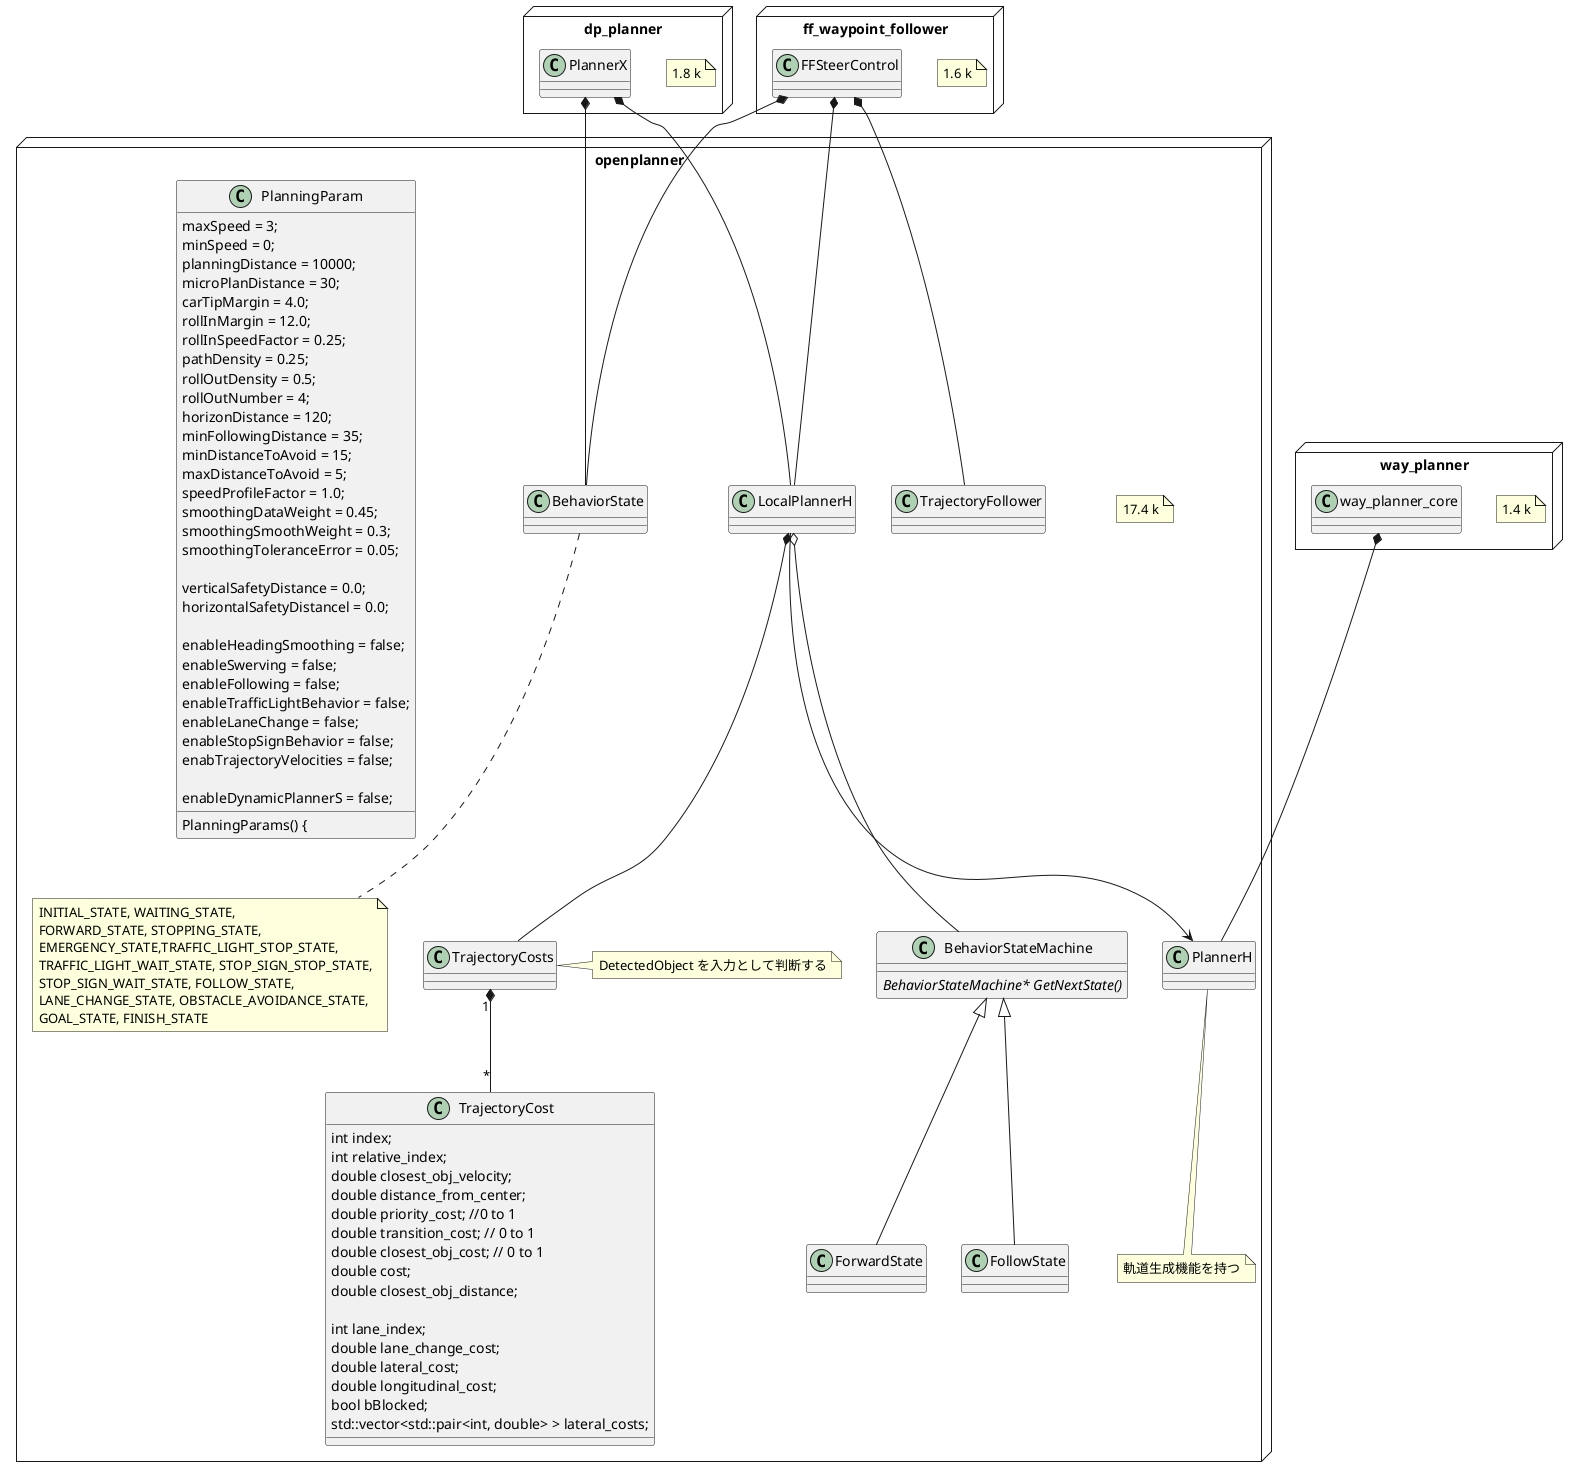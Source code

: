 @startuml

' openplanner
package openplanner <<Node>> {
  note "17.4 k" as openplanner

  class PlannerH
  note bottom : 軌道生成機能を持つ
  class LocalPlannerH
  class BehaviorStateMachine {
    {abstract} BehaviorStateMachine* GetNextState()
  }
  class ForwardState
  class FollowState
  class BehaviorState
  note bottom: INITIAL_STATE, WAITING_STATE,\nFORWARD_STATE, STOPPING_STATE,\nEMERGENCY_STATE,TRAFFIC_LIGHT_STOP_STATE,\nTRAFFIC_LIGHT_WAIT_STATE, STOP_SIGN_STOP_STATE,\nSTOP_SIGN_WAIT_STATE, FOLLOW_STATE,\nLANE_CHANGE_STATE, OBSTACLE_AVOIDANCE_STATE,\nGOAL_STATE, FINISH_STATE
  class TrajectoryCosts
  note right : DetectedObject を入力として判断する
  class TrajectoryCost {
    int index;
    int relative_index;
    double closest_obj_velocity;
    double distance_from_center;
    double priority_cost; //0 to 1
    double transition_cost; // 0 to 1
    double closest_obj_cost; // 0 to 1
    double cost;
    double closest_obj_distance;

    int lane_index;
    double lane_change_cost;
    double lateral_cost;
    double longitudinal_cost;
    bool bBlocked;
    std::vector<std::pair<int, double> > lateral_costs;
  }
  class TrajectoryFollower
  class PlanningParam {
  PlanningParams() {
		maxSpeed = 3;
		minSpeed = 0;
		planningDistance = 10000;
		microPlanDistance = 30;
		carTipMargin = 4.0;
		rollInMargin = 12.0;
		rollInSpeedFactor = 0.25;
		pathDensity = 0.25;
		rollOutDensity = 0.5;
		rollOutNumber = 4;
		horizonDistance = 120;
		minFollowingDistance = 35;
		minDistanceToAvoid = 15;
		maxDistanceToAvoid = 5;
		speedProfileFactor = 1.0;
		smoothingDataWeight = 0.45;
		smoothingSmoothWeight = 0.3;
		smoothingToleranceError = 0.05;

		verticalSafetyDistance = 0.0;
		horizontalSafetyDistancel = 0.0;

		enableHeadingSmoothing = false;
		enableSwerving = false;
		enableFollowing = false;
		enableTrafficLightBehavior = false;
		enableLaneChange = false;
		enableStopSignBehavior = false;
		enabTrajectoryVelocities = false;

		enableDynamicPlannerS = false;
	}
}

LocalPlannerH o-- BehaviorStateMachine
LocalPlannerH *-- TrajectoryCosts
LocalPlannerH --> PlannerH
BehaviorStateMachine <|-- ForwardState
BehaviorStateMachine <|-- FollowState
TrajectoryCosts "1" *-- "*" TrajectoryCost

' dp_planner
package dp_planner <<Node>> {
  note "1.8 k" as dp_planner

class PlannerX
}

PlannerX *-- LocalPlannerH
PlannerX *-- BehaviorState

' ff_waypoint_follower
package ff_waypoint_follower <<Node>> {
  note "1.6 k" as ff_waypoint_follower

  class FFSteerControl
}

FFSteerControl *-- LocalPlannerH
FFSteerControl *-- TrajectoryFollower
FFSteerControl *-- BehaviorState

' way_planner
package way_planner <<Node>> {
  note "1.4 k" as way_planner

  class way_planner_core
}

way_planner_core *-- PlannerH

@enduml
